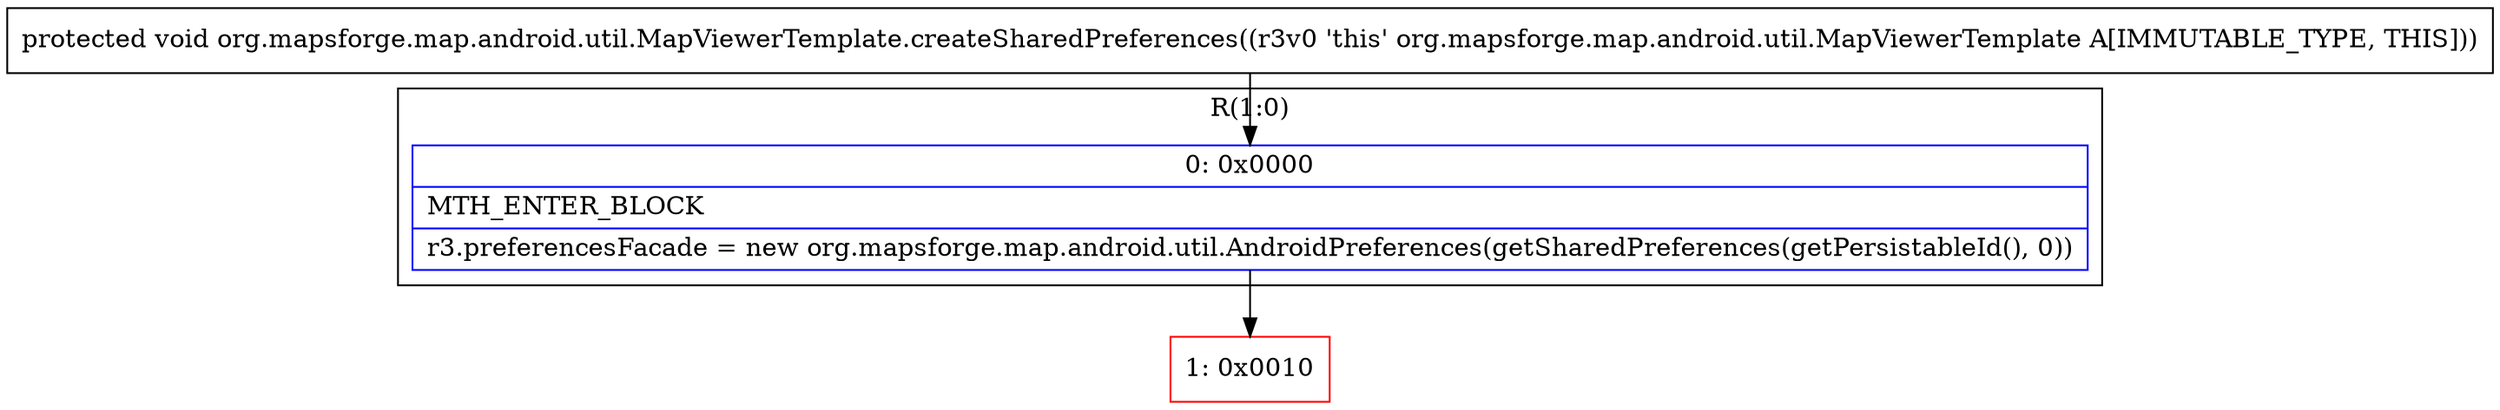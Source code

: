 digraph "CFG fororg.mapsforge.map.android.util.MapViewerTemplate.createSharedPreferences()V" {
subgraph cluster_Region_1385151927 {
label = "R(1:0)";
node [shape=record,color=blue];
Node_0 [shape=record,label="{0\:\ 0x0000|MTH_ENTER_BLOCK\l|r3.preferencesFacade = new org.mapsforge.map.android.util.AndroidPreferences(getSharedPreferences(getPersistableId(), 0))\l}"];
}
Node_1 [shape=record,color=red,label="{1\:\ 0x0010}"];
MethodNode[shape=record,label="{protected void org.mapsforge.map.android.util.MapViewerTemplate.createSharedPreferences((r3v0 'this' org.mapsforge.map.android.util.MapViewerTemplate A[IMMUTABLE_TYPE, THIS])) }"];
MethodNode -> Node_0;
Node_0 -> Node_1;
}

